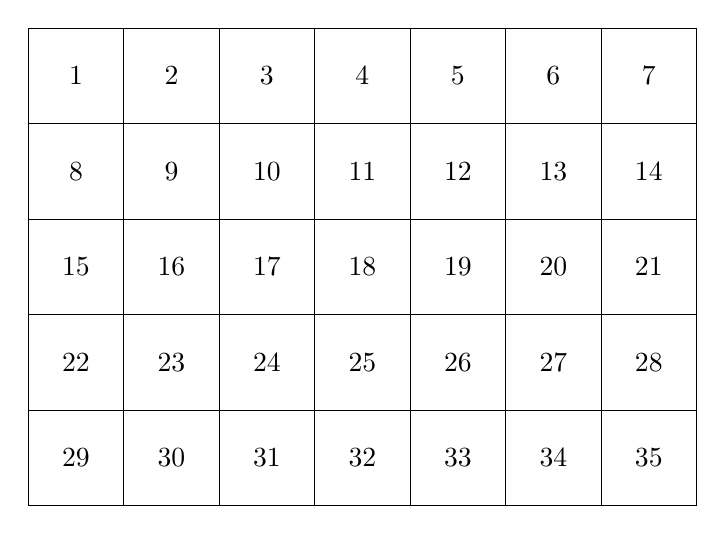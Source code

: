 ﻿\begin{tikzpicture}[scale=\textwidth/10cm,samples=200]
\draw (0,0) grid (7,5);
\foreach \ytick in {1,...,5}
	\foreach \xtick in {1,...,7}{
		\pgfmathsetmacro\result{\xtick + 7*(\ytick-1)} 
		\node at (\xtick - 0.5,6-\ytick-0.5) {\pgfmathprintnumber{\result}}; 
}

\end{tikzpicture}